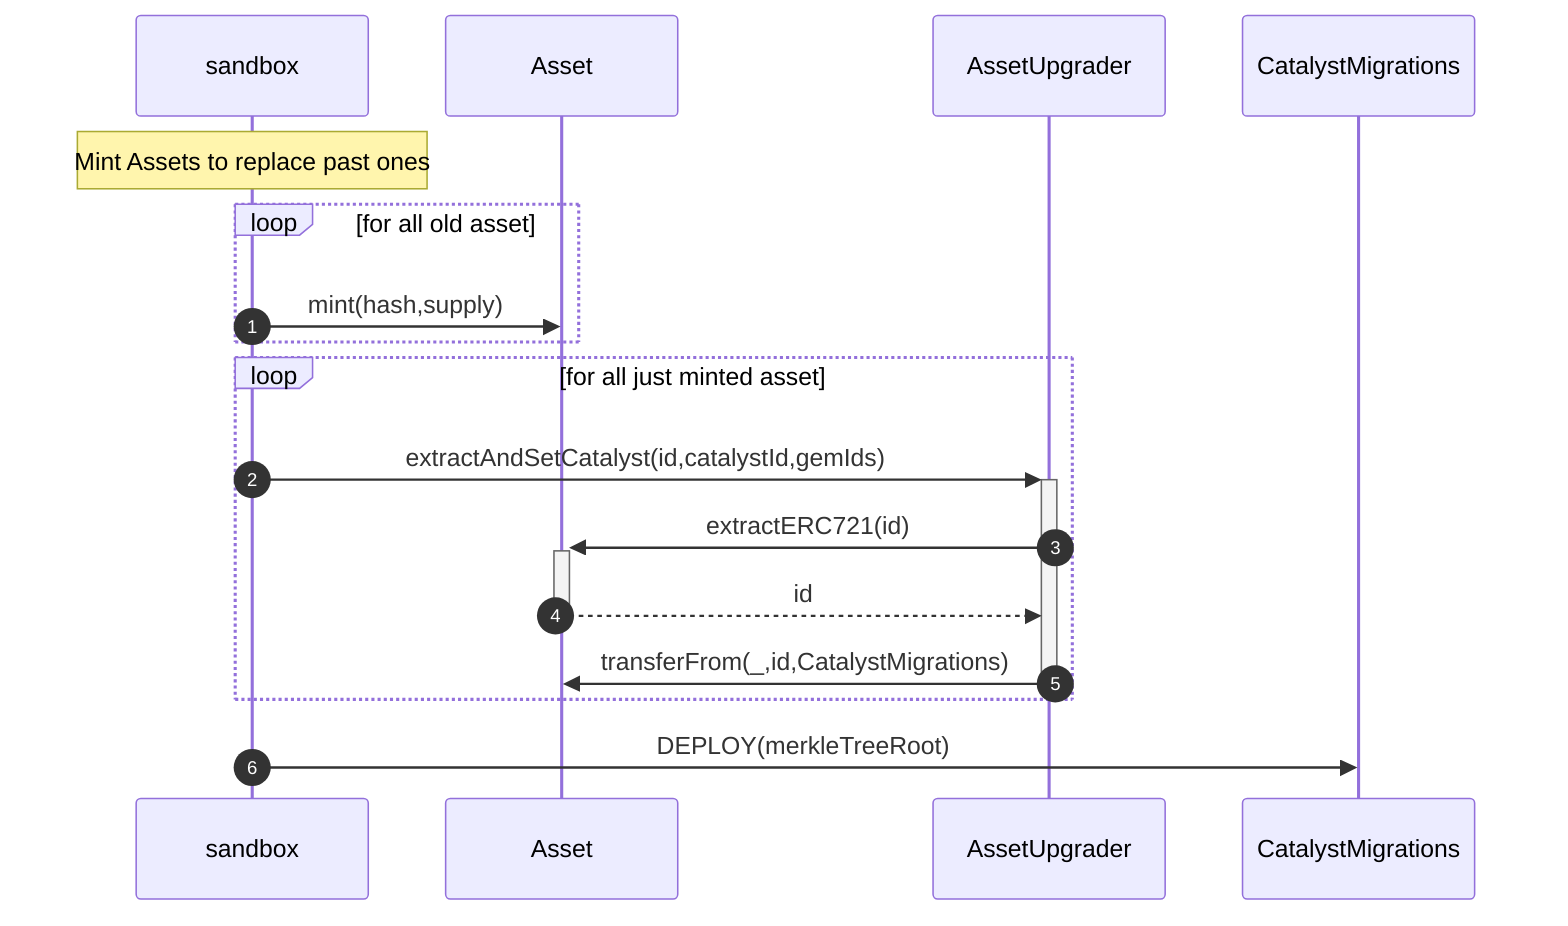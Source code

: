 sequenceDiagram
autonumber
    Note over sandbox: Mint Assets to replace past ones

    loop for all old asset
      sandbox->>Asset:mint(hash,supply)
    end
    loop for all just minted asset
      sandbox->>+AssetUpgrader:extractAndSetCatalyst(id,catalystId,gemIds)
      AssetUpgrader->>+Asset:extractERC721(id)
      Asset-->>-AssetUpgrader:id
      AssetUpgrader->>-Asset:transferFrom(_,id,CatalystMigrations)
    end
    sandbox->>CatalystMigrations:DEPLOY(merkleTreeRoot)